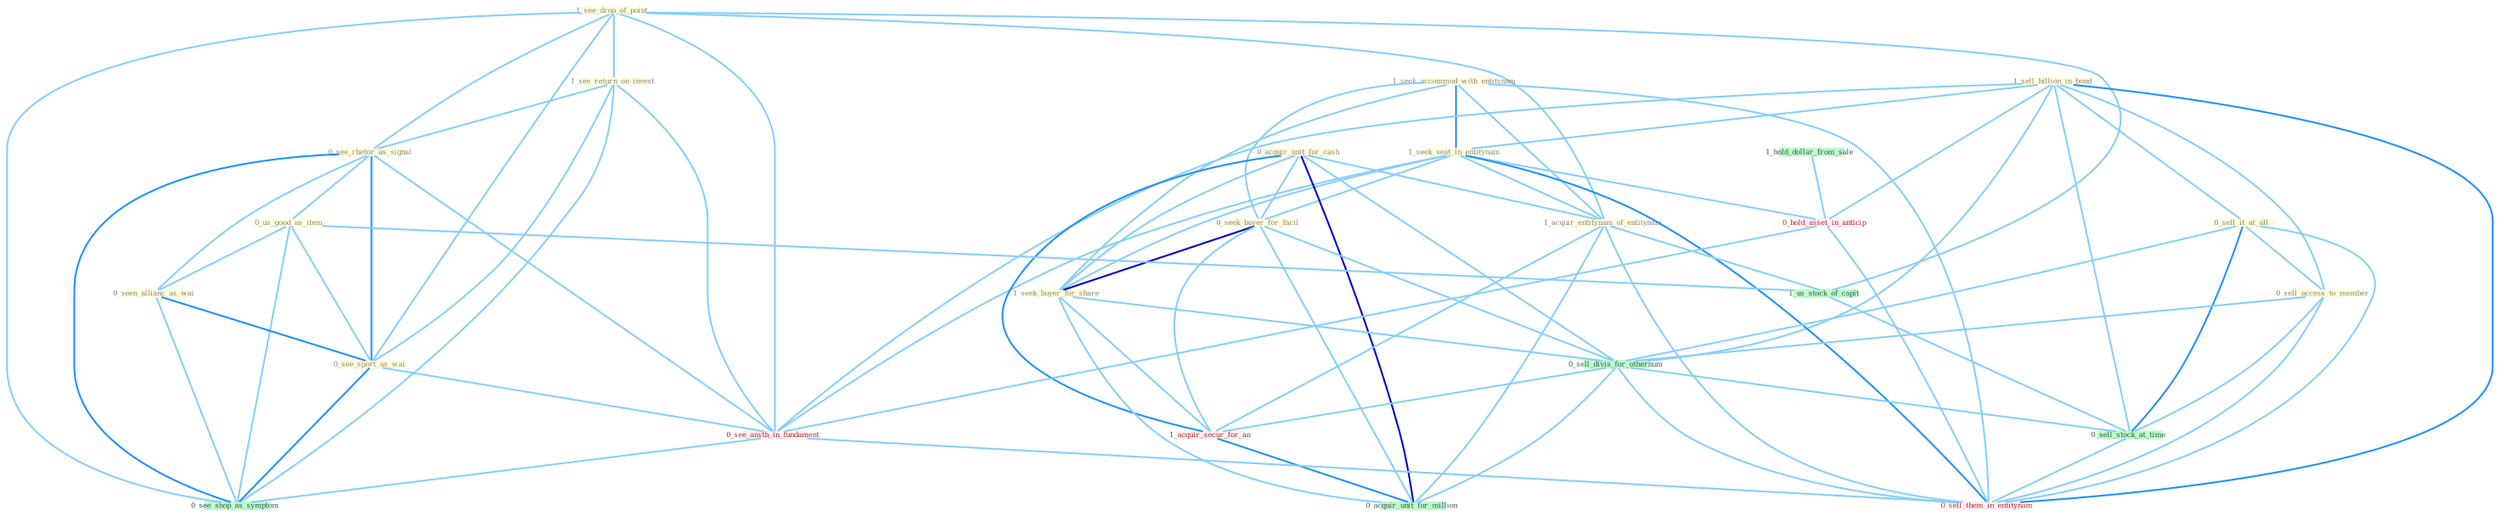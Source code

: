 Graph G{ 
    node
    [shape=polygon,style=filled,width=.5,height=.06,color="#BDFCC9",fixedsize=true,fontsize=4,
    fontcolor="#2f4f4f"];
    {node
    [color="#ffffe0", fontcolor="#8b7d6b"] "1_see_drop_of_point " "1_see_return_on_invest " "1_seek_accommod_with_entitynam " "0_see_rhetor_as_signal " "1_sell_billion_in_bond " "1_seek_seat_in_entitynam " "0_acquir_unit_for_cash " "0_seek_buyer_for_facil " "0_sell_it_at_all " "1_seek_buyer_for_share " "0_us_good_as_item " "0_seen_allianc_as_wai " "0_sell_access_to_member " "0_see_sport_as_wai " "1_acquir_entitynam_of_entitynam "}
{node [color="#fff0f5", fontcolor="#b22222"] "1_acquir_secur_for_an " "0_hold_asset_in_anticip " "0_see_anyth_in_fundament " "0_sell_them_in_entitynam "}
edge [color="#B0E2FF"];

	"1_see_drop_of_point " -- "1_see_return_on_invest " [w="1", color="#87cefa" ];
	"1_see_drop_of_point " -- "0_see_rhetor_as_signal " [w="1", color="#87cefa" ];
	"1_see_drop_of_point " -- "0_see_sport_as_wai " [w="1", color="#87cefa" ];
	"1_see_drop_of_point " -- "1_acquir_entitynam_of_entitynam " [w="1", color="#87cefa" ];
	"1_see_drop_of_point " -- "1_us_stock_of_capit " [w="1", color="#87cefa" ];
	"1_see_drop_of_point " -- "0_see_anyth_in_fundament " [w="1", color="#87cefa" ];
	"1_see_drop_of_point " -- "0_see_shop_as_symptom " [w="1", color="#87cefa" ];
	"1_see_return_on_invest " -- "0_see_rhetor_as_signal " [w="1", color="#87cefa" ];
	"1_see_return_on_invest " -- "0_see_sport_as_wai " [w="1", color="#87cefa" ];
	"1_see_return_on_invest " -- "0_see_anyth_in_fundament " [w="1", color="#87cefa" ];
	"1_see_return_on_invest " -- "0_see_shop_as_symptom " [w="1", color="#87cefa" ];
	"1_seek_accommod_with_entitynam " -- "1_seek_seat_in_entitynam " [w="2", color="#1e90ff" , len=0.8];
	"1_seek_accommod_with_entitynam " -- "0_seek_buyer_for_facil " [w="1", color="#87cefa" ];
	"1_seek_accommod_with_entitynam " -- "1_seek_buyer_for_share " [w="1", color="#87cefa" ];
	"1_seek_accommod_with_entitynam " -- "1_acquir_entitynam_of_entitynam " [w="1", color="#87cefa" ];
	"1_seek_accommod_with_entitynam " -- "0_sell_them_in_entitynam " [w="1", color="#87cefa" ];
	"0_see_rhetor_as_signal " -- "0_us_good_as_item " [w="1", color="#87cefa" ];
	"0_see_rhetor_as_signal " -- "0_seen_allianc_as_wai " [w="1", color="#87cefa" ];
	"0_see_rhetor_as_signal " -- "0_see_sport_as_wai " [w="2", color="#1e90ff" , len=0.8];
	"0_see_rhetor_as_signal " -- "0_see_anyth_in_fundament " [w="1", color="#87cefa" ];
	"0_see_rhetor_as_signal " -- "0_see_shop_as_symptom " [w="2", color="#1e90ff" , len=0.8];
	"1_sell_billion_in_bond " -- "1_seek_seat_in_entitynam " [w="1", color="#87cefa" ];
	"1_sell_billion_in_bond " -- "0_sell_it_at_all " [w="1", color="#87cefa" ];
	"1_sell_billion_in_bond " -- "0_sell_access_to_member " [w="1", color="#87cefa" ];
	"1_sell_billion_in_bond " -- "0_sell_divis_for_othernum " [w="1", color="#87cefa" ];
	"1_sell_billion_in_bond " -- "0_hold_asset_in_anticip " [w="1", color="#87cefa" ];
	"1_sell_billion_in_bond " -- "0_sell_stock_at_time " [w="1", color="#87cefa" ];
	"1_sell_billion_in_bond " -- "0_see_anyth_in_fundament " [w="1", color="#87cefa" ];
	"1_sell_billion_in_bond " -- "0_sell_them_in_entitynam " [w="2", color="#1e90ff" , len=0.8];
	"1_seek_seat_in_entitynam " -- "0_seek_buyer_for_facil " [w="1", color="#87cefa" ];
	"1_seek_seat_in_entitynam " -- "1_seek_buyer_for_share " [w="1", color="#87cefa" ];
	"1_seek_seat_in_entitynam " -- "1_acquir_entitynam_of_entitynam " [w="1", color="#87cefa" ];
	"1_seek_seat_in_entitynam " -- "0_hold_asset_in_anticip " [w="1", color="#87cefa" ];
	"1_seek_seat_in_entitynam " -- "0_see_anyth_in_fundament " [w="1", color="#87cefa" ];
	"1_seek_seat_in_entitynam " -- "0_sell_them_in_entitynam " [w="2", color="#1e90ff" , len=0.8];
	"0_acquir_unit_for_cash " -- "0_seek_buyer_for_facil " [w="1", color="#87cefa" ];
	"0_acquir_unit_for_cash " -- "1_seek_buyer_for_share " [w="1", color="#87cefa" ];
	"0_acquir_unit_for_cash " -- "1_acquir_entitynam_of_entitynam " [w="1", color="#87cefa" ];
	"0_acquir_unit_for_cash " -- "0_sell_divis_for_othernum " [w="1", color="#87cefa" ];
	"0_acquir_unit_for_cash " -- "1_acquir_secur_for_an " [w="2", color="#1e90ff" , len=0.8];
	"0_acquir_unit_for_cash " -- "0_acquir_unit_for_million " [w="3", color="#0000cd" , len=0.6];
	"0_seek_buyer_for_facil " -- "1_seek_buyer_for_share " [w="3", color="#0000cd" , len=0.6];
	"0_seek_buyer_for_facil " -- "0_sell_divis_for_othernum " [w="1", color="#87cefa" ];
	"0_seek_buyer_for_facil " -- "1_acquir_secur_for_an " [w="1", color="#87cefa" ];
	"0_seek_buyer_for_facil " -- "0_acquir_unit_for_million " [w="1", color="#87cefa" ];
	"0_sell_it_at_all " -- "0_sell_access_to_member " [w="1", color="#87cefa" ];
	"0_sell_it_at_all " -- "0_sell_divis_for_othernum " [w="1", color="#87cefa" ];
	"0_sell_it_at_all " -- "0_sell_stock_at_time " [w="2", color="#1e90ff" , len=0.8];
	"0_sell_it_at_all " -- "0_sell_them_in_entitynam " [w="1", color="#87cefa" ];
	"1_seek_buyer_for_share " -- "0_sell_divis_for_othernum " [w="1", color="#87cefa" ];
	"1_seek_buyer_for_share " -- "1_acquir_secur_for_an " [w="1", color="#87cefa" ];
	"1_seek_buyer_for_share " -- "0_acquir_unit_for_million " [w="1", color="#87cefa" ];
	"0_us_good_as_item " -- "0_seen_allianc_as_wai " [w="1", color="#87cefa" ];
	"0_us_good_as_item " -- "0_see_sport_as_wai " [w="1", color="#87cefa" ];
	"0_us_good_as_item " -- "1_us_stock_of_capit " [w="1", color="#87cefa" ];
	"0_us_good_as_item " -- "0_see_shop_as_symptom " [w="1", color="#87cefa" ];
	"0_seen_allianc_as_wai " -- "0_see_sport_as_wai " [w="2", color="#1e90ff" , len=0.8];
	"0_seen_allianc_as_wai " -- "0_see_shop_as_symptom " [w="1", color="#87cefa" ];
	"0_sell_access_to_member " -- "0_sell_divis_for_othernum " [w="1", color="#87cefa" ];
	"0_sell_access_to_member " -- "0_sell_stock_at_time " [w="1", color="#87cefa" ];
	"0_sell_access_to_member " -- "0_sell_them_in_entitynam " [w="1", color="#87cefa" ];
	"0_see_sport_as_wai " -- "0_see_anyth_in_fundament " [w="1", color="#87cefa" ];
	"0_see_sport_as_wai " -- "0_see_shop_as_symptom " [w="2", color="#1e90ff" , len=0.8];
	"1_acquir_entitynam_of_entitynam " -- "1_acquir_secur_for_an " [w="1", color="#87cefa" ];
	"1_acquir_entitynam_of_entitynam " -- "1_us_stock_of_capit " [w="1", color="#87cefa" ];
	"1_acquir_entitynam_of_entitynam " -- "0_acquir_unit_for_million " [w="1", color="#87cefa" ];
	"1_acquir_entitynam_of_entitynam " -- "0_sell_them_in_entitynam " [w="1", color="#87cefa" ];
	"0_sell_divis_for_othernum " -- "1_acquir_secur_for_an " [w="1", color="#87cefa" ];
	"0_sell_divis_for_othernum " -- "0_sell_stock_at_time " [w="1", color="#87cefa" ];
	"0_sell_divis_for_othernum " -- "0_acquir_unit_for_million " [w="1", color="#87cefa" ];
	"0_sell_divis_for_othernum " -- "0_sell_them_in_entitynam " [w="1", color="#87cefa" ];
	"1_acquir_secur_for_an " -- "0_acquir_unit_for_million " [w="2", color="#1e90ff" , len=0.8];
	"1_us_stock_of_capit " -- "0_sell_stock_at_time " [w="1", color="#87cefa" ];
	"1_hold_dollar_from_sale " -- "0_hold_asset_in_anticip " [w="1", color="#87cefa" ];
	"0_hold_asset_in_anticip " -- "0_see_anyth_in_fundament " [w="1", color="#87cefa" ];
	"0_hold_asset_in_anticip " -- "0_sell_them_in_entitynam " [w="1", color="#87cefa" ];
	"0_sell_stock_at_time " -- "0_sell_them_in_entitynam " [w="1", color="#87cefa" ];
	"0_see_anyth_in_fundament " -- "0_see_shop_as_symptom " [w="1", color="#87cefa" ];
	"0_see_anyth_in_fundament " -- "0_sell_them_in_entitynam " [w="1", color="#87cefa" ];
}